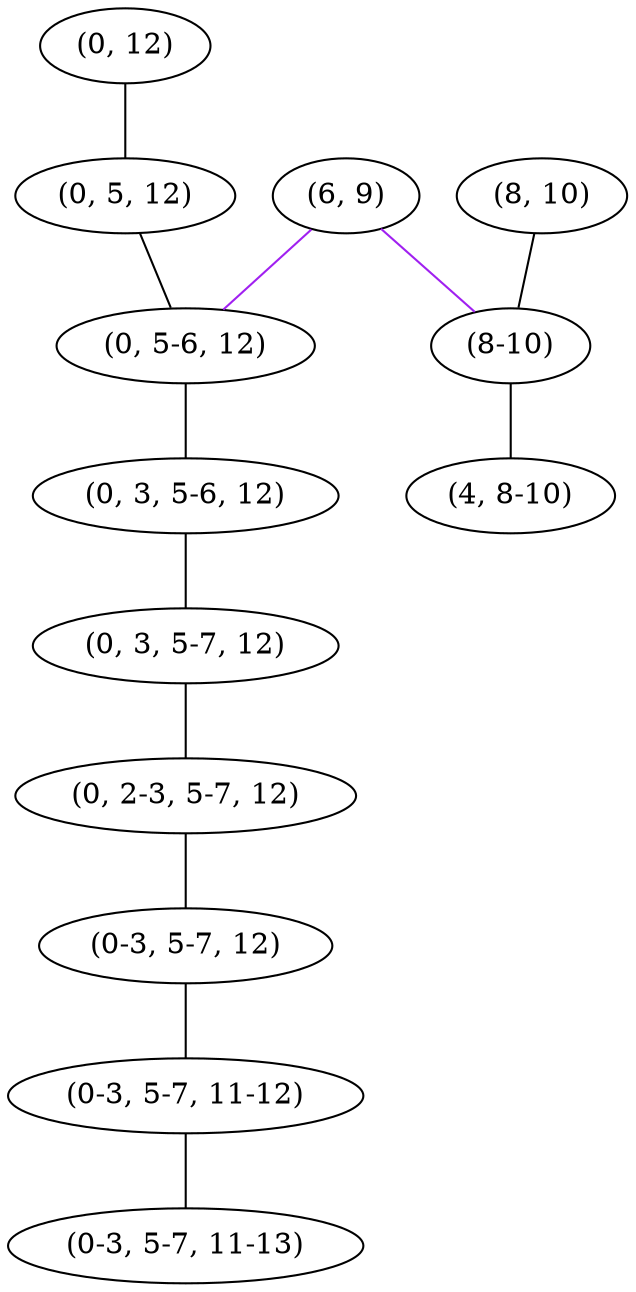 strict graph "" {
	"(0, 12)"	 [parent=True,
		split=False];
	"(0, 5, 12)"	 [parent=True,
		split=False];
	"(0, 12)" -- "(0, 5, 12)"	 [color=r];
	"(6, 9)"	 [parent=True,
		split=True];
	"(8-10)"	 [parent=True,
		split=False];
	"(6, 9)" -- "(8-10)"	 [color=purple];
	"(0, 5-6, 12)"	 [parent=True,
		split=False];
	"(6, 9)" -- "(0, 5-6, 12)"	 [color=purple];
	"(8, 10)"	 [parent=True,
		split=False];
	"(8, 10)" -- "(8-10)"	 [color=r];
	"(0, 5, 12)" -- "(0, 5-6, 12)"	 [color=r];
	"(4, 8-10)"	 [parent=False,
		split=False];
	"(8-10)" -- "(4, 8-10)"	 [color=r];
	"(0, 3, 5-6, 12)"	 [parent=True,
		split=False];
	"(0, 5-6, 12)" -- "(0, 3, 5-6, 12)"	 [color=r];
	"(0, 3, 5-7, 12)"	 [parent=True,
		split=False];
	"(0, 3, 5-6, 12)" -- "(0, 3, 5-7, 12)"	 [color=r];
	"(0, 2-3, 5-7, 12)"	 [parent=True,
		split=False];
	"(0, 3, 5-7, 12)" -- "(0, 2-3, 5-7, 12)"	 [color=r];
	"(0-3, 5-7, 12)"	 [parent=True,
		split=False];
	"(0, 2-3, 5-7, 12)" -- "(0-3, 5-7, 12)"	 [color=r];
	"(0-3, 5-7, 11-12)"	 [parent=True,
		split=False];
	"(0-3, 5-7, 12)" -- "(0-3, 5-7, 11-12)"	 [color=r];
	"(0-3, 5-7, 11-13)"	 [parent=False,
		split=False];
	"(0-3, 5-7, 11-12)" -- "(0-3, 5-7, 11-13)"	 [color=r];
}
